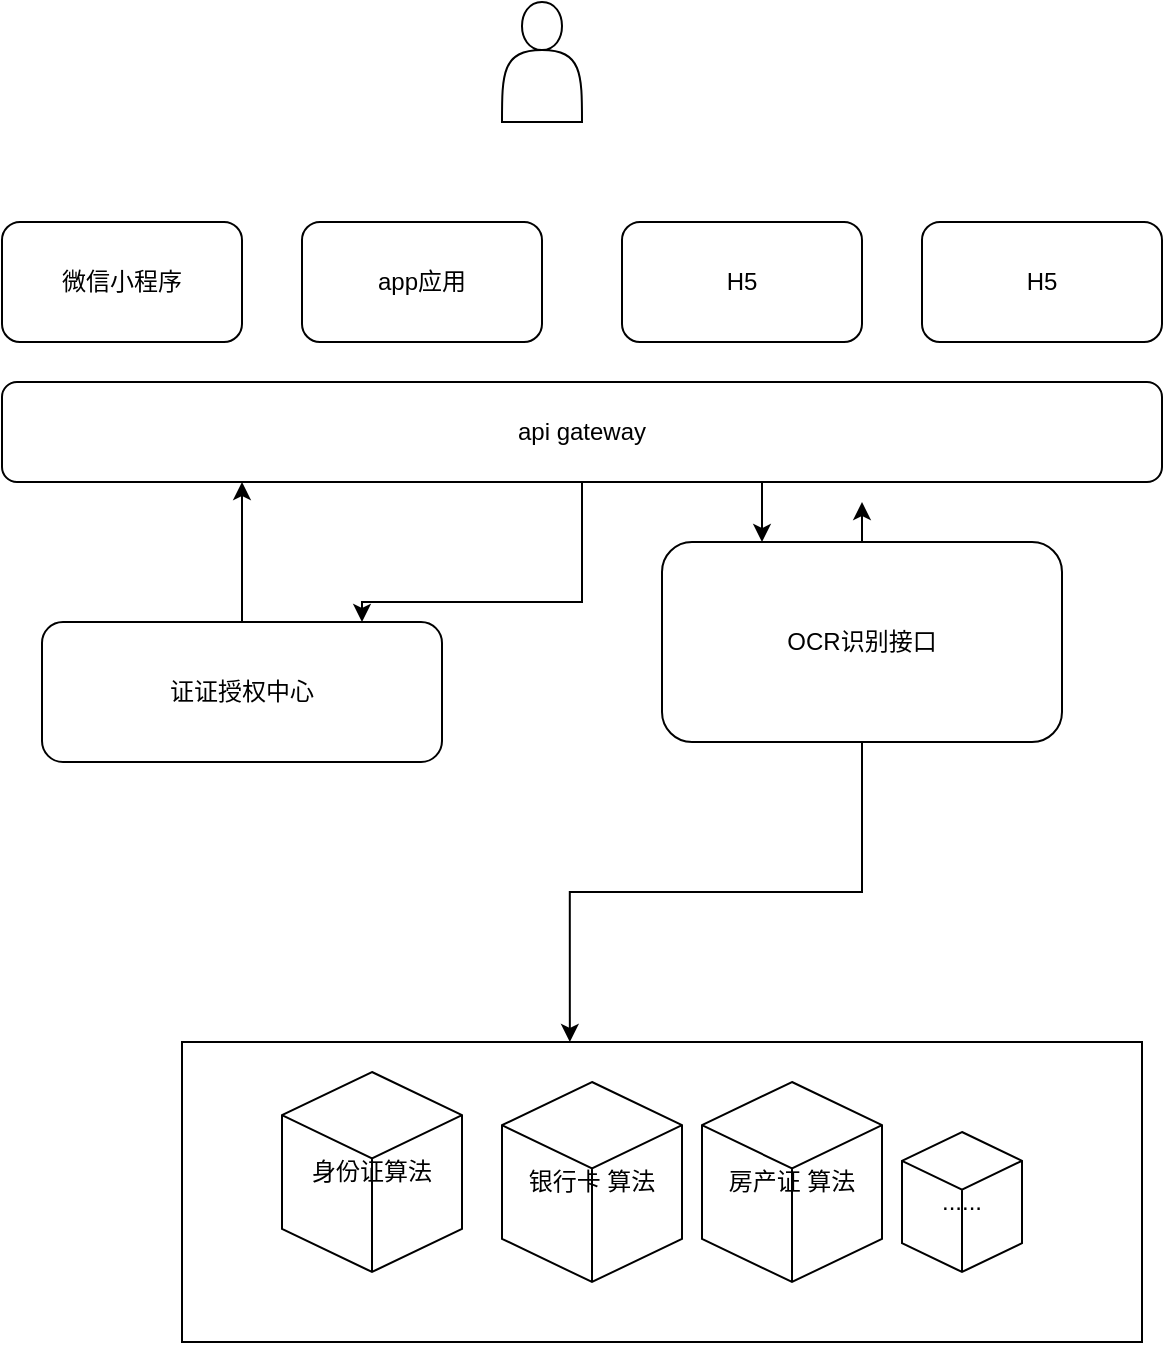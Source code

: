 <mxfile version="14.0.0" type="github">
  <diagram id="UqwjKa7fOIXqWC75HA_8" name="第 1 页">
    <mxGraphModel dx="1422" dy="794" grid="1" gridSize="10" guides="1" tooltips="1" connect="1" arrows="1" fold="1" page="1" pageScale="1" pageWidth="827" pageHeight="1169" math="0" shadow="0">
      <root>
        <mxCell id="0" />
        <mxCell id="1" parent="0" />
        <mxCell id="mCgOKQbfE5Heauiv3v_t-2" value="" style="shape=actor;whiteSpace=wrap;html=1;" vertex="1" parent="1">
          <mxGeometry x="430" y="120" width="40" height="60" as="geometry" />
        </mxCell>
        <mxCell id="mCgOKQbfE5Heauiv3v_t-4" value="" style="rounded=0;whiteSpace=wrap;html=1;" vertex="1" parent="1">
          <mxGeometry x="270" y="640" width="480" height="150" as="geometry" />
        </mxCell>
        <mxCell id="mCgOKQbfE5Heauiv3v_t-7" value="银行卡 算法" style="html=1;whiteSpace=wrap;shape=isoCube2;backgroundOutline=1;isoAngle=15;" vertex="1" parent="1">
          <mxGeometry x="430" y="660" width="90" height="100" as="geometry" />
        </mxCell>
        <mxCell id="mCgOKQbfE5Heauiv3v_t-8" value="身份证算法" style="html=1;whiteSpace=wrap;shape=isoCube2;backgroundOutline=1;isoAngle=15;" vertex="1" parent="1">
          <mxGeometry x="320" y="655" width="90" height="100" as="geometry" />
        </mxCell>
        <mxCell id="mCgOKQbfE5Heauiv3v_t-9" value="......" style="html=1;whiteSpace=wrap;shape=isoCube2;backgroundOutline=1;isoAngle=15;" vertex="1" parent="1">
          <mxGeometry x="630" y="685" width="60" height="70" as="geometry" />
        </mxCell>
        <mxCell id="mCgOKQbfE5Heauiv3v_t-10" value="房产证 算法" style="html=1;whiteSpace=wrap;shape=isoCube2;backgroundOutline=1;isoAngle=15;" vertex="1" parent="1">
          <mxGeometry x="530" y="660" width="90" height="100" as="geometry" />
        </mxCell>
        <mxCell id="mCgOKQbfE5Heauiv3v_t-17" style="edgeStyle=orthogonalEdgeStyle;rounded=0;orthogonalLoop=1;jettySize=auto;html=1;exitX=0.5;exitY=1;exitDx=0;exitDy=0;entryX=0.404;entryY=0;entryDx=0;entryDy=0;entryPerimeter=0;" edge="1" parent="1" source="mCgOKQbfE5Heauiv3v_t-12" target="mCgOKQbfE5Heauiv3v_t-4">
          <mxGeometry relative="1" as="geometry" />
        </mxCell>
        <mxCell id="mCgOKQbfE5Heauiv3v_t-40" style="edgeStyle=orthogonalEdgeStyle;rounded=0;orthogonalLoop=1;jettySize=auto;html=1;" edge="1" parent="1" source="mCgOKQbfE5Heauiv3v_t-12">
          <mxGeometry relative="1" as="geometry">
            <mxPoint x="610" y="370" as="targetPoint" />
          </mxGeometry>
        </mxCell>
        <mxCell id="mCgOKQbfE5Heauiv3v_t-12" value="OCR识别接口" style="rounded=1;whiteSpace=wrap;html=1;" vertex="1" parent="1">
          <mxGeometry x="510" y="390" width="200" height="100" as="geometry" />
        </mxCell>
        <mxCell id="mCgOKQbfE5Heauiv3v_t-39" style="edgeStyle=orthogonalEdgeStyle;rounded=0;orthogonalLoop=1;jettySize=auto;html=1;" edge="1" parent="1" source="mCgOKQbfE5Heauiv3v_t-13" target="mCgOKQbfE5Heauiv3v_t-27">
          <mxGeometry relative="1" as="geometry">
            <Array as="points">
              <mxPoint x="470" y="420" />
              <mxPoint x="360" y="420" />
            </Array>
          </mxGeometry>
        </mxCell>
        <mxCell id="mCgOKQbfE5Heauiv3v_t-13" value="api gateway" style="rounded=1;whiteSpace=wrap;html=1;" vertex="1" parent="1">
          <mxGeometry x="180" y="310" width="580" height="50" as="geometry" />
        </mxCell>
        <mxCell id="mCgOKQbfE5Heauiv3v_t-23" value="微信小程序" style="rounded=1;whiteSpace=wrap;html=1;" vertex="1" parent="1">
          <mxGeometry x="180" y="230" width="120" height="60" as="geometry" />
        </mxCell>
        <mxCell id="mCgOKQbfE5Heauiv3v_t-24" value="app应用" style="rounded=1;whiteSpace=wrap;html=1;" vertex="1" parent="1">
          <mxGeometry x="330" y="230" width="120" height="60" as="geometry" />
        </mxCell>
        <mxCell id="mCgOKQbfE5Heauiv3v_t-25" value="H5" style="rounded=1;whiteSpace=wrap;html=1;" vertex="1" parent="1">
          <mxGeometry x="640" y="230" width="120" height="60" as="geometry" />
        </mxCell>
        <mxCell id="mCgOKQbfE5Heauiv3v_t-26" value="H5" style="rounded=1;whiteSpace=wrap;html=1;" vertex="1" parent="1">
          <mxGeometry x="490" y="230" width="120" height="60" as="geometry" />
        </mxCell>
        <mxCell id="mCgOKQbfE5Heauiv3v_t-32" style="edgeStyle=orthogonalEdgeStyle;rounded=0;orthogonalLoop=1;jettySize=auto;html=1;" edge="1" parent="1" source="mCgOKQbfE5Heauiv3v_t-27">
          <mxGeometry relative="1" as="geometry">
            <mxPoint x="300" y="360" as="targetPoint" />
          </mxGeometry>
        </mxCell>
        <mxCell id="mCgOKQbfE5Heauiv3v_t-27" value="证证授权中心" style="rounded=1;whiteSpace=wrap;html=1;" vertex="1" parent="1">
          <mxGeometry x="200" y="430" width="200" height="70" as="geometry" />
        </mxCell>
        <mxCell id="mCgOKQbfE5Heauiv3v_t-42" value="" style="endArrow=classic;html=1;" edge="1" parent="1" target="mCgOKQbfE5Heauiv3v_t-13">
          <mxGeometry width="50" height="50" relative="1" as="geometry">
            <mxPoint x="560" y="360" as="sourcePoint" />
            <mxPoint x="610" y="310" as="targetPoint" />
          </mxGeometry>
        </mxCell>
        <mxCell id="mCgOKQbfE5Heauiv3v_t-47" value="" style="endArrow=classic;html=1;entryX=0.25;entryY=0;entryDx=0;entryDy=0;" edge="1" parent="1" target="mCgOKQbfE5Heauiv3v_t-12">
          <mxGeometry width="50" height="50" relative="1" as="geometry">
            <mxPoint x="560" y="360" as="sourcePoint" />
            <mxPoint x="610" y="310" as="targetPoint" />
          </mxGeometry>
        </mxCell>
      </root>
    </mxGraphModel>
  </diagram>
</mxfile>

